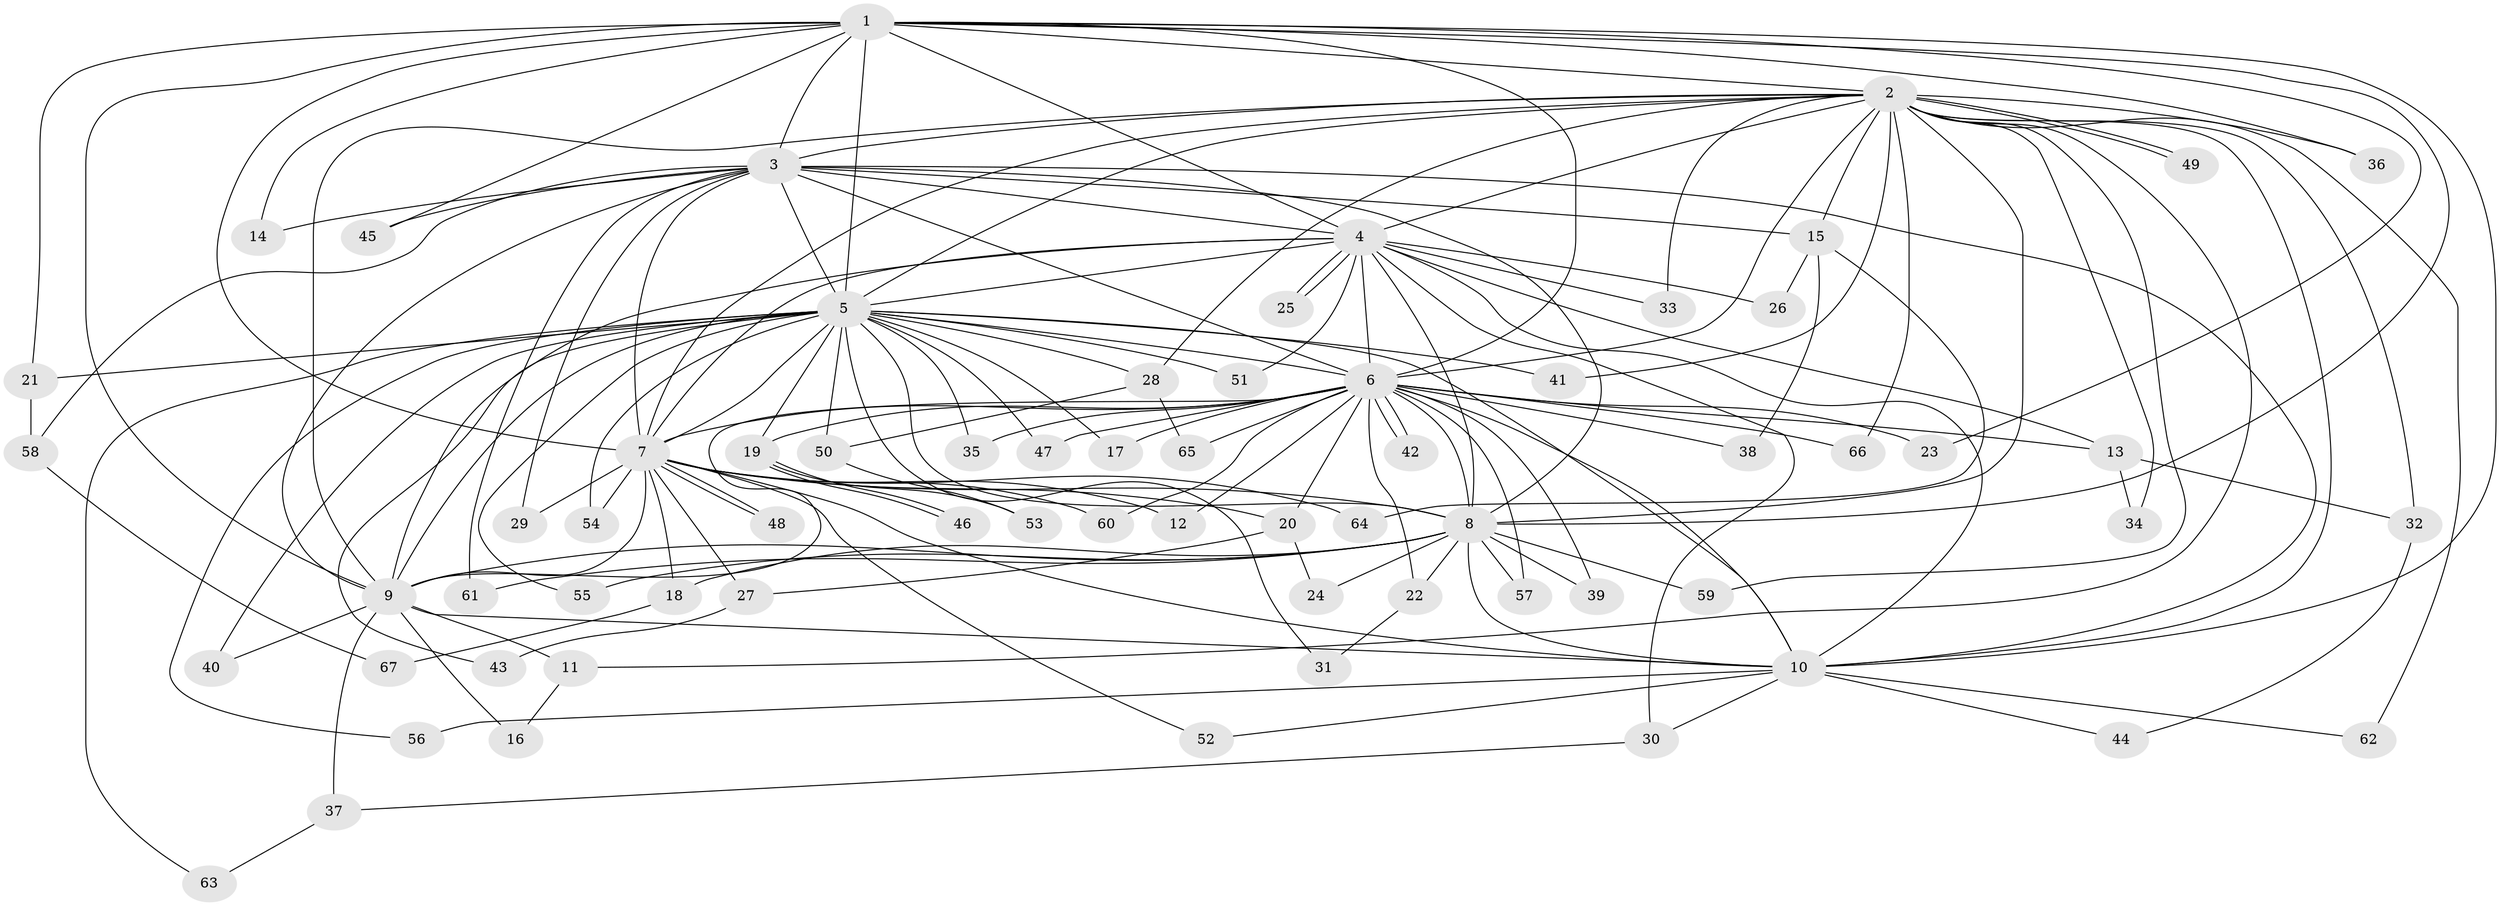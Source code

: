 // coarse degree distribution, {15: 0.019230769230769232, 18: 0.057692307692307696, 20: 0.019230769230769232, 21: 0.019230769230769232, 14: 0.019230769230769232, 11: 0.019230769230769232, 2: 0.6346153846153846, 3: 0.1346153846153846, 4: 0.038461538461538464, 5: 0.019230769230769232, 1: 0.019230769230769232}
// Generated by graph-tools (version 1.1) at 2025/23/03/03/25 07:23:37]
// undirected, 67 vertices, 159 edges
graph export_dot {
graph [start="1"]
  node [color=gray90,style=filled];
  1;
  2;
  3;
  4;
  5;
  6;
  7;
  8;
  9;
  10;
  11;
  12;
  13;
  14;
  15;
  16;
  17;
  18;
  19;
  20;
  21;
  22;
  23;
  24;
  25;
  26;
  27;
  28;
  29;
  30;
  31;
  32;
  33;
  34;
  35;
  36;
  37;
  38;
  39;
  40;
  41;
  42;
  43;
  44;
  45;
  46;
  47;
  48;
  49;
  50;
  51;
  52;
  53;
  54;
  55;
  56;
  57;
  58;
  59;
  60;
  61;
  62;
  63;
  64;
  65;
  66;
  67;
  1 -- 2;
  1 -- 3;
  1 -- 4;
  1 -- 5;
  1 -- 6;
  1 -- 7;
  1 -- 8;
  1 -- 9;
  1 -- 10;
  1 -- 14;
  1 -- 21;
  1 -- 23;
  1 -- 36;
  1 -- 45;
  2 -- 3;
  2 -- 4;
  2 -- 5;
  2 -- 6;
  2 -- 7;
  2 -- 8;
  2 -- 9;
  2 -- 10;
  2 -- 11;
  2 -- 15;
  2 -- 28;
  2 -- 32;
  2 -- 33;
  2 -- 34;
  2 -- 36;
  2 -- 41;
  2 -- 49;
  2 -- 49;
  2 -- 59;
  2 -- 62;
  2 -- 66;
  3 -- 4;
  3 -- 5;
  3 -- 6;
  3 -- 7;
  3 -- 8;
  3 -- 9;
  3 -- 10;
  3 -- 14;
  3 -- 15;
  3 -- 29;
  3 -- 45;
  3 -- 58;
  3 -- 61;
  4 -- 5;
  4 -- 6;
  4 -- 7;
  4 -- 8;
  4 -- 9;
  4 -- 10;
  4 -- 13;
  4 -- 25;
  4 -- 25;
  4 -- 26;
  4 -- 30;
  4 -- 33;
  4 -- 51;
  5 -- 6;
  5 -- 7;
  5 -- 8;
  5 -- 9;
  5 -- 10;
  5 -- 17;
  5 -- 19;
  5 -- 21;
  5 -- 28;
  5 -- 31;
  5 -- 35;
  5 -- 40;
  5 -- 41;
  5 -- 43;
  5 -- 47;
  5 -- 50;
  5 -- 51;
  5 -- 54;
  5 -- 55;
  5 -- 56;
  5 -- 63;
  6 -- 7;
  6 -- 8;
  6 -- 9;
  6 -- 10;
  6 -- 12;
  6 -- 13;
  6 -- 17;
  6 -- 19;
  6 -- 20;
  6 -- 22;
  6 -- 23;
  6 -- 35;
  6 -- 38;
  6 -- 39;
  6 -- 42;
  6 -- 42;
  6 -- 47;
  6 -- 57;
  6 -- 60;
  6 -- 65;
  6 -- 66;
  7 -- 8;
  7 -- 9;
  7 -- 10;
  7 -- 12;
  7 -- 18;
  7 -- 20;
  7 -- 27;
  7 -- 29;
  7 -- 48;
  7 -- 48;
  7 -- 52;
  7 -- 54;
  7 -- 60;
  7 -- 64;
  8 -- 9;
  8 -- 10;
  8 -- 18;
  8 -- 22;
  8 -- 24;
  8 -- 39;
  8 -- 55;
  8 -- 57;
  8 -- 59;
  8 -- 61;
  9 -- 10;
  9 -- 11;
  9 -- 16;
  9 -- 37;
  9 -- 40;
  10 -- 30;
  10 -- 44;
  10 -- 52;
  10 -- 56;
  10 -- 62;
  11 -- 16;
  13 -- 32;
  13 -- 34;
  15 -- 26;
  15 -- 38;
  15 -- 64;
  18 -- 67;
  19 -- 46;
  19 -- 46;
  19 -- 53;
  20 -- 24;
  20 -- 27;
  21 -- 58;
  22 -- 31;
  27 -- 43;
  28 -- 50;
  28 -- 65;
  30 -- 37;
  32 -- 44;
  37 -- 63;
  50 -- 53;
  58 -- 67;
}
